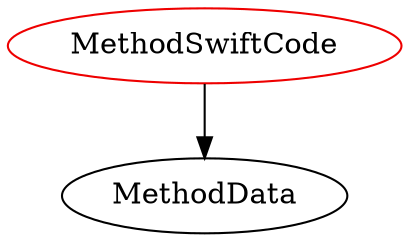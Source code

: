 digraph methodswiftcode{
MethodSwiftCode -> MethodData;
MethodSwiftCode	[shape=oval, color=red2, label="MethodSwiftCode"];
}
